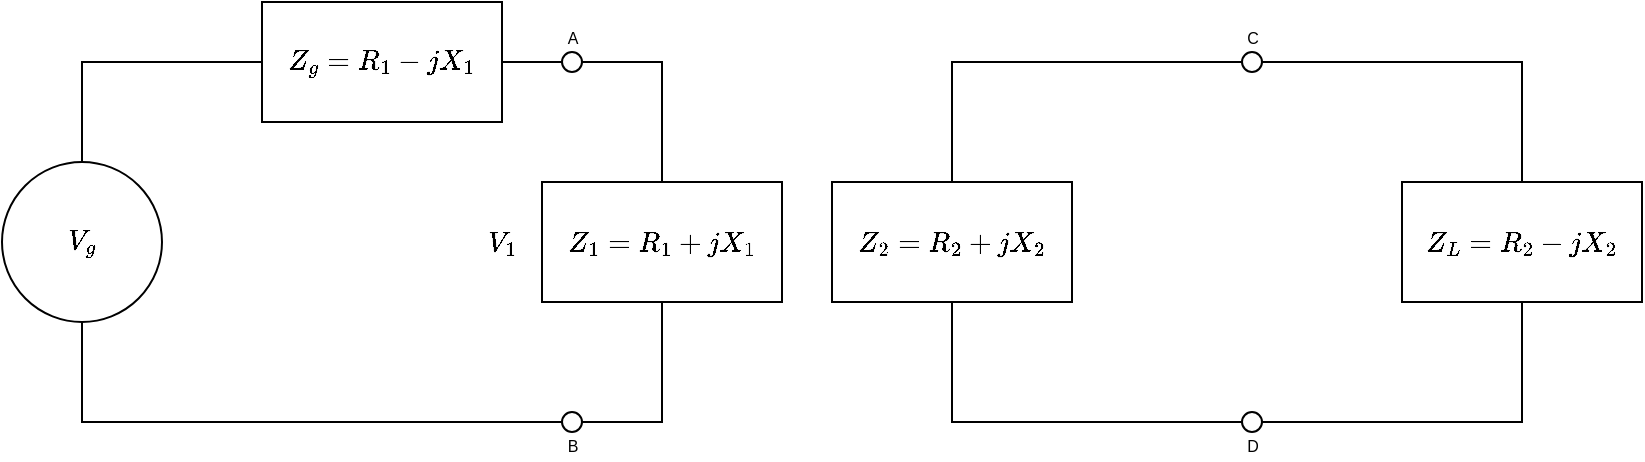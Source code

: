 <mxfile version="24.8.3">
  <diagram name="Page-1" id="jSIxpxQjdwOX8C_XMOYI">
    <mxGraphModel dx="954" dy="567" grid="1" gridSize="10" guides="1" tooltips="1" connect="1" arrows="1" fold="1" page="1" pageScale="1" pageWidth="850" pageHeight="1100" math="1" shadow="0">
      <root>
        <mxCell id="0" />
        <mxCell id="1" parent="0" />
        <mxCell id="6bFnNaHG6_6HsW8xCfDX-4" style="edgeStyle=orthogonalEdgeStyle;rounded=0;orthogonalLoop=1;jettySize=auto;html=1;exitX=0.5;exitY=0;exitDx=0;exitDy=0;entryX=0;entryY=0.5;entryDx=0;entryDy=0;endArrow=none;endFill=0;" parent="1" source="6bFnNaHG6_6HsW8xCfDX-1" target="6bFnNaHG6_6HsW8xCfDX-3" edge="1">
          <mxGeometry relative="1" as="geometry" />
        </mxCell>
        <mxCell id="6bFnNaHG6_6HsW8xCfDX-1" value="$$V_g$$" style="ellipse;whiteSpace=wrap;html=1;aspect=fixed;" parent="1" vertex="1">
          <mxGeometry x="10" y="210" width="80" height="80" as="geometry" />
        </mxCell>
        <mxCell id="6bFnNaHG6_6HsW8xCfDX-7" style="edgeStyle=orthogonalEdgeStyle;rounded=0;orthogonalLoop=1;jettySize=auto;html=1;exitX=1;exitY=0.5;exitDx=0;exitDy=0;entryX=0.5;entryY=0;entryDx=0;entryDy=0;endArrow=none;endFill=0;" parent="1" source="6bFnNaHG6_6HsW8xCfDX-9" target="6bFnNaHG6_6HsW8xCfDX-5" edge="1">
          <mxGeometry relative="1" as="geometry" />
        </mxCell>
        <mxCell id="6bFnNaHG6_6HsW8xCfDX-3" value="$$Z_g = R_1 - jX_1$$" style="rounded=0;whiteSpace=wrap;html=1;" parent="1" vertex="1">
          <mxGeometry x="140" y="130" width="120" height="60" as="geometry" />
        </mxCell>
        <mxCell id="6bFnNaHG6_6HsW8xCfDX-8" style="edgeStyle=orthogonalEdgeStyle;rounded=0;orthogonalLoop=1;jettySize=auto;html=1;exitX=0.5;exitY=1;exitDx=0;exitDy=0;entryX=0.5;entryY=1;entryDx=0;entryDy=0;endArrow=none;endFill=0;" parent="1" source="6bFnNaHG6_6HsW8xCfDX-5" target="6bFnNaHG6_6HsW8xCfDX-1" edge="1">
          <mxGeometry relative="1" as="geometry">
            <Array as="points">
              <mxPoint x="340" y="340" />
              <mxPoint x="50" y="340" />
            </Array>
          </mxGeometry>
        </mxCell>
        <mxCell id="6bFnNaHG6_6HsW8xCfDX-5" value="$$Z_1 = R_1 + jX_1$$" style="rounded=0;whiteSpace=wrap;html=1;" parent="1" vertex="1">
          <mxGeometry x="280" y="220" width="120" height="60" as="geometry" />
        </mxCell>
        <mxCell id="6bFnNaHG6_6HsW8xCfDX-6" value="$$V_1$$" style="text;html=1;align=center;verticalAlign=middle;whiteSpace=wrap;rounded=0;" parent="1" vertex="1">
          <mxGeometry x="230" y="235" width="60" height="30" as="geometry" />
        </mxCell>
        <mxCell id="6bFnNaHG6_6HsW8xCfDX-11" value="" style="edgeStyle=orthogonalEdgeStyle;rounded=0;orthogonalLoop=1;jettySize=auto;html=1;exitX=1;exitY=0.5;exitDx=0;exitDy=0;entryX=0.5;entryY=0;entryDx=0;entryDy=0;endArrow=none;endFill=0;" parent="1" source="6bFnNaHG6_6HsW8xCfDX-3" target="6bFnNaHG6_6HsW8xCfDX-9" edge="1">
          <mxGeometry relative="1" as="geometry">
            <mxPoint x="260" y="160" as="sourcePoint" />
            <mxPoint x="340" y="220" as="targetPoint" />
          </mxGeometry>
        </mxCell>
        <mxCell id="6bFnNaHG6_6HsW8xCfDX-9" value="" style="ellipse;whiteSpace=wrap;html=1;aspect=fixed;" parent="1" vertex="1">
          <mxGeometry x="290" y="155" width="10" height="10" as="geometry" />
        </mxCell>
        <mxCell id="6bFnNaHG6_6HsW8xCfDX-12" value="" style="ellipse;whiteSpace=wrap;html=1;aspect=fixed;" parent="1" vertex="1">
          <mxGeometry x="290" y="335" width="10" height="10" as="geometry" />
        </mxCell>
        <mxCell id="6bFnNaHG6_6HsW8xCfDX-16" value="A" style="text;html=1;align=center;verticalAlign=middle;whiteSpace=wrap;rounded=0;fontSize=8;" parent="1" vertex="1">
          <mxGeometry x="282.5" y="140" width="25" height="15" as="geometry" />
        </mxCell>
        <mxCell id="6bFnNaHG6_6HsW8xCfDX-17" value="B" style="text;html=1;align=center;verticalAlign=middle;whiteSpace=wrap;rounded=0;fontSize=8;" parent="1" vertex="1">
          <mxGeometry x="282.5" y="344" width="25" height="15" as="geometry" />
        </mxCell>
        <mxCell id="6bFnNaHG6_6HsW8xCfDX-20" style="edgeStyle=orthogonalEdgeStyle;rounded=0;orthogonalLoop=1;jettySize=auto;html=1;exitX=1;exitY=0.5;exitDx=0;exitDy=0;entryX=0.5;entryY=0;entryDx=0;entryDy=0;endArrow=none;endFill=0;" parent="1" source="6bFnNaHG6_6HsW8xCfDX-26" target="6bFnNaHG6_6HsW8xCfDX-23" edge="1">
          <mxGeometry relative="1" as="geometry" />
        </mxCell>
        <mxCell id="6bFnNaHG6_6HsW8xCfDX-34" style="edgeStyle=orthogonalEdgeStyle;rounded=0;orthogonalLoop=1;jettySize=auto;html=1;exitX=0.5;exitY=0;exitDx=0;exitDy=0;entryX=0;entryY=0.5;entryDx=0;entryDy=0;endArrow=none;endFill=0;" parent="1" source="6bFnNaHG6_6HsW8xCfDX-21" target="6bFnNaHG6_6HsW8xCfDX-26" edge="1">
          <mxGeometry relative="1" as="geometry" />
        </mxCell>
        <mxCell id="6bFnNaHG6_6HsW8xCfDX-35" style="edgeStyle=orthogonalEdgeStyle;rounded=0;orthogonalLoop=1;jettySize=auto;html=1;exitX=0.5;exitY=1;exitDx=0;exitDy=0;entryX=0;entryY=0.5;entryDx=0;entryDy=0;endArrow=none;endFill=0;" parent="1" source="6bFnNaHG6_6HsW8xCfDX-21" target="6bFnNaHG6_6HsW8xCfDX-27" edge="1">
          <mxGeometry relative="1" as="geometry" />
        </mxCell>
        <mxCell id="6bFnNaHG6_6HsW8xCfDX-21" value="$$Z_2 = R_2 + jX_2$$" style="rounded=0;whiteSpace=wrap;html=1;" parent="1" vertex="1">
          <mxGeometry x="425" y="220" width="120" height="60" as="geometry" />
        </mxCell>
        <mxCell id="6bFnNaHG6_6HsW8xCfDX-36" style="edgeStyle=orthogonalEdgeStyle;rounded=0;orthogonalLoop=1;jettySize=auto;html=1;exitX=0.5;exitY=1;exitDx=0;exitDy=0;entryX=1;entryY=0.5;entryDx=0;entryDy=0;endArrow=none;endFill=0;" parent="1" source="6bFnNaHG6_6HsW8xCfDX-23" target="6bFnNaHG6_6HsW8xCfDX-27" edge="1">
          <mxGeometry relative="1" as="geometry" />
        </mxCell>
        <mxCell id="6bFnNaHG6_6HsW8xCfDX-23" value="$$Z_L = R_2 - jX_2$$" style="rounded=0;whiteSpace=wrap;html=1;" parent="1" vertex="1">
          <mxGeometry x="710" y="220" width="120" height="60" as="geometry" />
        </mxCell>
        <mxCell id="6bFnNaHG6_6HsW8xCfDX-26" value="" style="ellipse;whiteSpace=wrap;html=1;aspect=fixed;" parent="1" vertex="1">
          <mxGeometry x="630" y="155" width="10" height="10" as="geometry" />
        </mxCell>
        <mxCell id="6bFnNaHG6_6HsW8xCfDX-28" value="C" style="text;html=1;align=center;verticalAlign=middle;whiteSpace=wrap;rounded=0;fontSize=8;" parent="1" vertex="1">
          <mxGeometry x="622.5" y="140" width="25" height="15" as="geometry" />
        </mxCell>
        <mxCell id="6bFnNaHG6_6HsW8xCfDX-29" value="D" style="text;html=1;align=center;verticalAlign=middle;whiteSpace=wrap;rounded=0;fontSize=8;" parent="1" vertex="1">
          <mxGeometry x="622.5" y="344" width="25" height="15" as="geometry" />
        </mxCell>
        <mxCell id="6bFnNaHG6_6HsW8xCfDX-27" value="" style="ellipse;whiteSpace=wrap;html=1;aspect=fixed;" parent="1" vertex="1">
          <mxGeometry x="630" y="335" width="10" height="10" as="geometry" />
        </mxCell>
      </root>
    </mxGraphModel>
  </diagram>
</mxfile>
